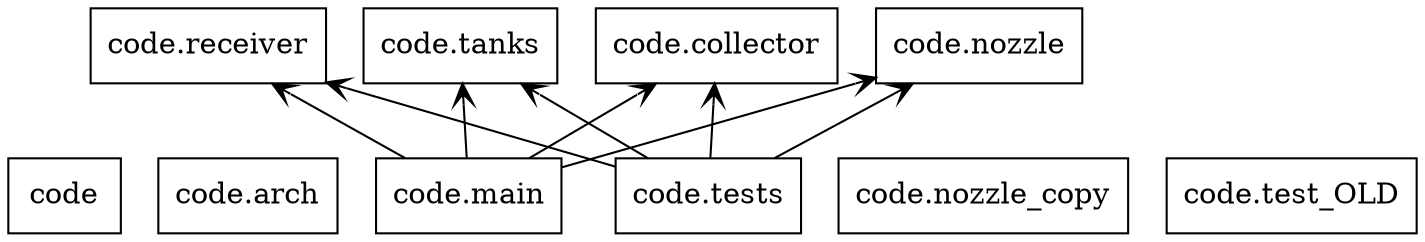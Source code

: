 digraph "packages" {
rankdir=BT
charset="utf-8"
"code" [color="black", label=<code>, shape="box", style="solid"];
"code.arch" [color="black", label=<code.arch>, shape="box", style="solid"];
"code.collector" [color="black", label=<code.collector>, shape="box", style="solid"];
"code.main" [color="black", label=<code.main>, shape="box", style="solid"];
"code.nozzle" [color="black", label=<code.nozzle>, shape="box", style="solid"];
"code.nozzle_copy" [color="black", label=<code.nozzle_copy>, shape="box", style="solid"];
"code.receiver" [color="black", label=<code.receiver>, shape="box", style="solid"];
"code.tanks" [color="black", label=<code.tanks>, shape="box", style="solid"];
"code.test_OLD" [color="black", label=<code.test_OLD>, shape="box", style="solid"];
"code.tests" [color="black", label=<code.tests>, shape="box", style="solid"];
"code.main" -> "code.collector" [arrowhead="open", arrowtail="none"];
"code.main" -> "code.nozzle" [arrowhead="open", arrowtail="none"];
"code.main" -> "code.receiver" [arrowhead="open", arrowtail="none"];
"code.main" -> "code.tanks" [arrowhead="open", arrowtail="none"];
"code.tests" -> "code.collector" [arrowhead="open", arrowtail="none"];
"code.tests" -> "code.nozzle" [arrowhead="open", arrowtail="none"];
"code.tests" -> "code.receiver" [arrowhead="open", arrowtail="none"];
"code.tests" -> "code.tanks" [arrowhead="open", arrowtail="none"];
}
